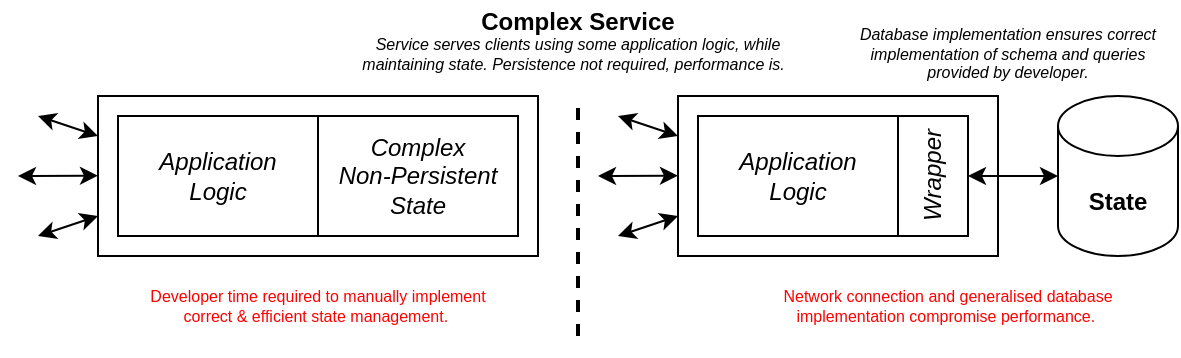 <mxfile>
    <diagram id="yyNnXC2hBrJY6bm2mzGz" name="Page-1">
        <mxGraphModel dx="755" dy="2425" grid="1" gridSize="10" guides="1" tooltips="1" connect="1" arrows="1" fold="1" page="1" pageScale="1" pageWidth="827" pageHeight="1169" math="0" shadow="0">
            <root>
                <mxCell id="0"/>
                <mxCell id="1" parent="0"/>
                <mxCell id="XSlXfkg2FwHnw0k_7yCL-37" value="" style="rounded=0;whiteSpace=wrap;html=1;" parent="1" vertex="1">
                    <mxGeometry x="120" y="10" width="220" height="80" as="geometry"/>
                </mxCell>
                <mxCell id="XSlXfkg2FwHnw0k_7yCL-38" value="Complex &lt;br&gt;Non-Persistent&lt;br&gt;State" style="rounded=0;whiteSpace=wrap;html=1;fontStyle=2" parent="1" vertex="1">
                    <mxGeometry x="230" y="20" width="100" height="60" as="geometry"/>
                </mxCell>
                <mxCell id="XSlXfkg2FwHnw0k_7yCL-39" value="" style="endArrow=classic;startArrow=classic;html=1;rounded=0;" parent="1" edge="1">
                    <mxGeometry width="50" height="50" relative="1" as="geometry">
                        <mxPoint x="90" y="20" as="sourcePoint"/>
                        <mxPoint x="120" y="30" as="targetPoint"/>
                    </mxGeometry>
                </mxCell>
                <mxCell id="XSlXfkg2FwHnw0k_7yCL-40" value="" style="endArrow=classic;startArrow=classic;html=1;rounded=0;" parent="1" edge="1">
                    <mxGeometry width="50" height="50" relative="1" as="geometry">
                        <mxPoint x="80" y="50" as="sourcePoint"/>
                        <mxPoint x="120" y="49.85" as="targetPoint"/>
                    </mxGeometry>
                </mxCell>
                <mxCell id="XSlXfkg2FwHnw0k_7yCL-41" value="" style="endArrow=classic;startArrow=classic;html=1;rounded=0;" parent="1" edge="1">
                    <mxGeometry width="50" height="50" relative="1" as="geometry">
                        <mxPoint x="90" y="80" as="sourcePoint"/>
                        <mxPoint x="120" y="70" as="targetPoint"/>
                    </mxGeometry>
                </mxCell>
                <mxCell id="XSlXfkg2FwHnw0k_7yCL-43" value="Complex Service" style="text;html=1;strokeColor=none;fillColor=none;align=center;verticalAlign=middle;whiteSpace=wrap;rounded=0;fontStyle=1" parent="1" vertex="1">
                    <mxGeometry x="310" y="-37.5" width="100" height="20" as="geometry"/>
                </mxCell>
                <mxCell id="XSlXfkg2FwHnw0k_7yCL-44" value="Application&lt;br&gt;Logic" style="rounded=0;whiteSpace=wrap;html=1;fontStyle=2" parent="1" vertex="1">
                    <mxGeometry x="130" y="20" width="100" height="60" as="geometry"/>
                </mxCell>
                <mxCell id="XSlXfkg2FwHnw0k_7yCL-45" value="Service serves clients using some application logic, while maintaining state. Persistence not required, performance is.&amp;nbsp;&amp;nbsp;" style="text;html=1;strokeColor=none;fillColor=none;align=center;verticalAlign=top;whiteSpace=wrap;rounded=0;fontStyle=2;fontSize=8;" parent="1" vertex="1">
                    <mxGeometry x="250" y="-27.5" width="220" height="25" as="geometry"/>
                </mxCell>
                <mxCell id="6" value="" style="rounded=0;whiteSpace=wrap;html=1;" vertex="1" parent="1">
                    <mxGeometry x="410" y="10" width="160" height="80" as="geometry"/>
                </mxCell>
                <mxCell id="15" style="edgeStyle=none;html=1;exitX=1;exitY=0.5;exitDx=0;exitDy=0;entryX=0;entryY=0.5;entryDx=0;entryDy=0;entryPerimeter=0;startArrow=classic;startFill=1;" edge="1" parent="1" source="7" target="14">
                    <mxGeometry relative="1" as="geometry"/>
                </mxCell>
                <mxCell id="7" value="Wrapper" style="rounded=0;whiteSpace=wrap;html=1;fontStyle=2;horizontal=0;" vertex="1" parent="1">
                    <mxGeometry x="520" y="20" width="35" height="60" as="geometry"/>
                </mxCell>
                <mxCell id="8" value="" style="endArrow=classic;startArrow=classic;html=1;rounded=0;" edge="1" parent="1">
                    <mxGeometry width="50" height="50" relative="1" as="geometry">
                        <mxPoint x="380" y="20" as="sourcePoint"/>
                        <mxPoint x="410" y="30" as="targetPoint"/>
                    </mxGeometry>
                </mxCell>
                <mxCell id="9" value="" style="endArrow=classic;startArrow=classic;html=1;rounded=0;" edge="1" parent="1">
                    <mxGeometry width="50" height="50" relative="1" as="geometry">
                        <mxPoint x="370" y="50" as="sourcePoint"/>
                        <mxPoint x="410" y="49.85" as="targetPoint"/>
                    </mxGeometry>
                </mxCell>
                <mxCell id="10" value="" style="endArrow=classic;startArrow=classic;html=1;rounded=0;" edge="1" parent="1">
                    <mxGeometry width="50" height="50" relative="1" as="geometry">
                        <mxPoint x="380" y="80" as="sourcePoint"/>
                        <mxPoint x="410" y="70" as="targetPoint"/>
                    </mxGeometry>
                </mxCell>
                <mxCell id="12" value="Application&lt;br&gt;Logic" style="rounded=0;whiteSpace=wrap;html=1;fontStyle=2" vertex="1" parent="1">
                    <mxGeometry x="420" y="20" width="100" height="60" as="geometry"/>
                </mxCell>
                <mxCell id="14" value="State" style="shape=cylinder3;whiteSpace=wrap;html=1;boundedLbl=1;backgroundOutline=1;size=15;fontStyle=1" vertex="1" parent="1">
                    <mxGeometry x="600" y="10" width="60" height="80" as="geometry"/>
                </mxCell>
                <mxCell id="17" value="Database implementation ensures correct implementation of schema and queries provided by developer." style="text;html=1;strokeColor=none;fillColor=none;align=center;verticalAlign=top;whiteSpace=wrap;rounded=0;fontStyle=2;fontSize=8;" vertex="1" parent="1">
                    <mxGeometry x="490" y="-32.5" width="170" height="30" as="geometry"/>
                </mxCell>
                <mxCell id="18" value="Network connection and generalised database implementation compromise performance.&amp;nbsp;" style="text;html=1;strokeColor=none;fillColor=none;align=center;verticalAlign=middle;whiteSpace=wrap;rounded=0;fontColor=#FF0000;fontSize=8;" vertex="1" parent="1">
                    <mxGeometry x="440" y="90" width="210" height="50" as="geometry"/>
                </mxCell>
                <mxCell id="19" value="Developer time required to manually implement correct &amp;amp; efficient state management.&amp;nbsp;" style="text;html=1;strokeColor=none;fillColor=none;align=center;verticalAlign=middle;whiteSpace=wrap;rounded=0;fontColor=#FF0000;fontSize=8;" vertex="1" parent="1">
                    <mxGeometry x="135" y="90" width="190" height="50" as="geometry"/>
                </mxCell>
                <mxCell id="20" value="" style="endArrow=none;html=1;fontSize=8;fontColor=#FF0000;strokeWidth=2;dashed=1;" edge="1" parent="1">
                    <mxGeometry width="50" height="50" relative="1" as="geometry">
                        <mxPoint x="360" y="130" as="sourcePoint"/>
                        <mxPoint x="360" y="10" as="targetPoint"/>
                    </mxGeometry>
                </mxCell>
            </root>
        </mxGraphModel>
    </diagram>
</mxfile>